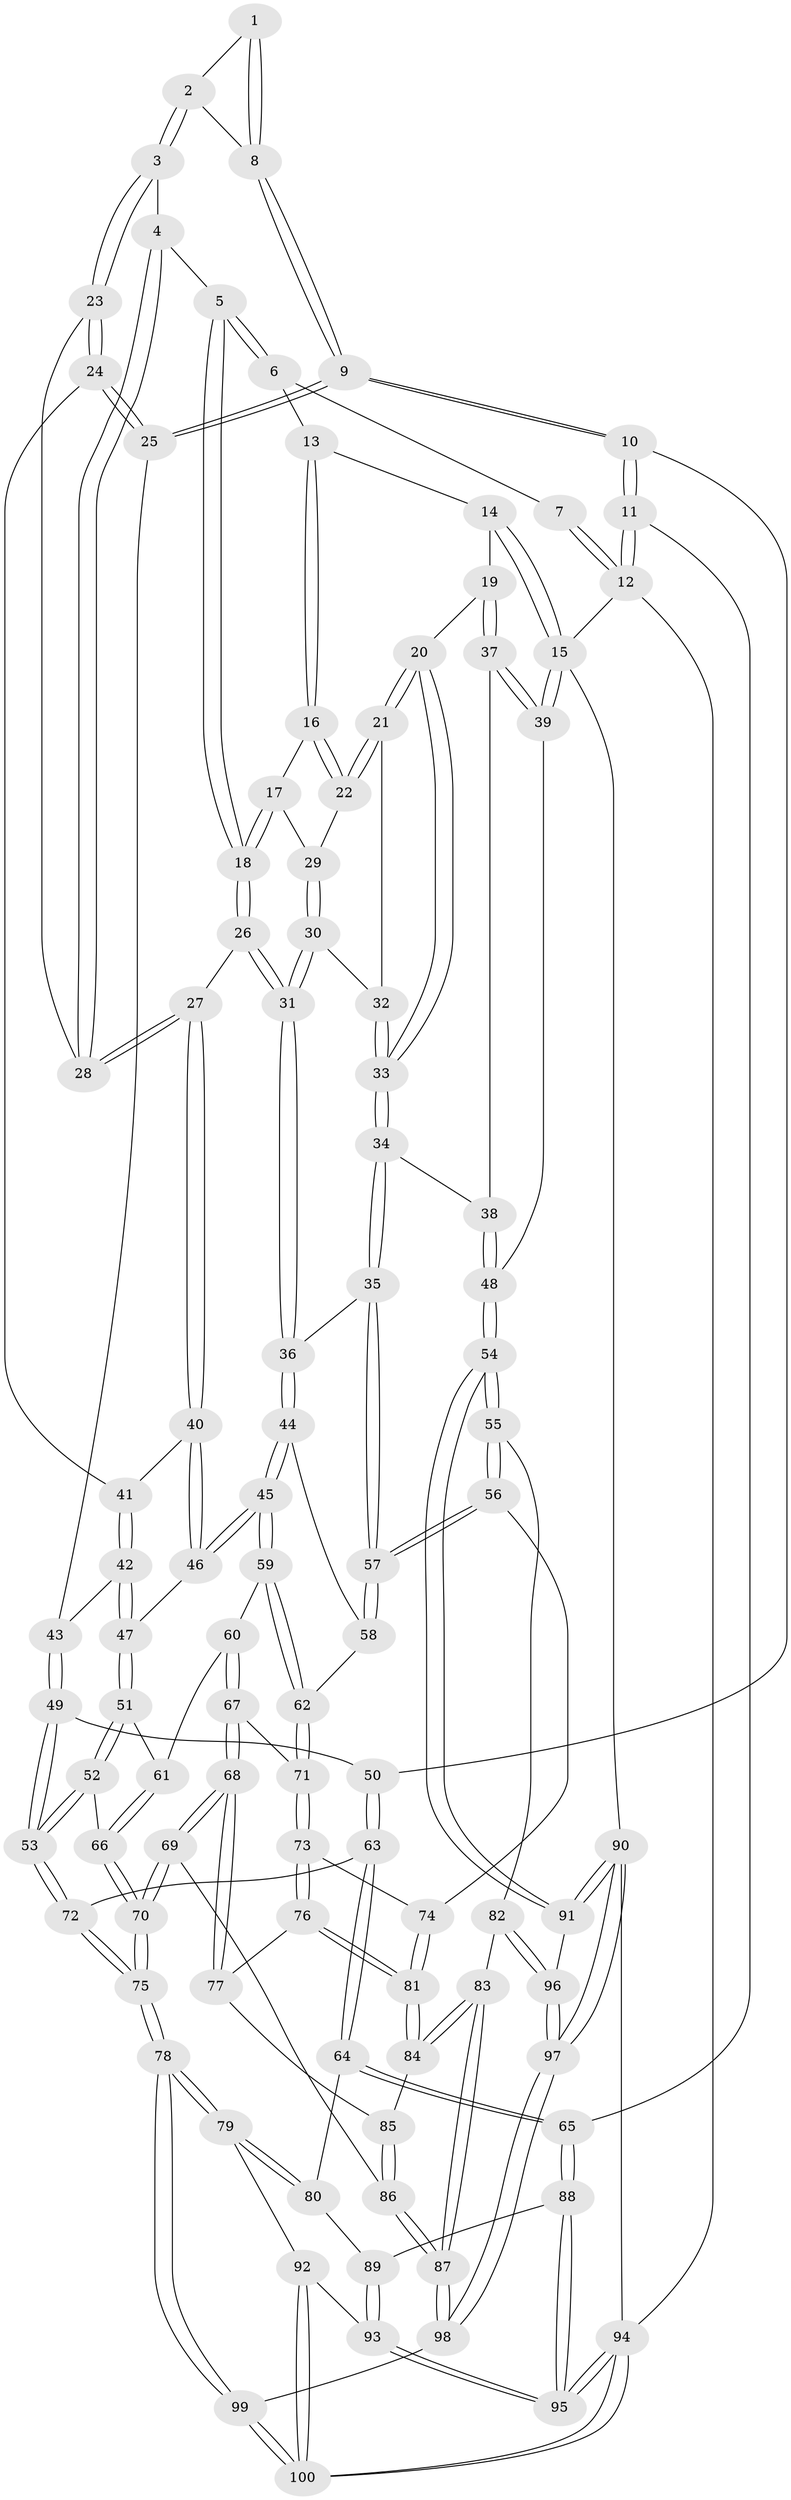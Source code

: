 // coarse degree distribution, {2: 0.16129032258064516, 4: 0.3225806451612903, 5: 0.0967741935483871, 3: 0.41935483870967744}
// Generated by graph-tools (version 1.1) at 2025/54/03/04/25 22:54:39]
// undirected, 100 vertices, 247 edges
graph export_dot {
  node [color=gray90,style=filled];
  1 [pos="+0.14155830383174667+0"];
  2 [pos="+0.20039808674508447+0.08439443697165042"];
  3 [pos="+0.2268002847438721+0.10866450921060414"];
  4 [pos="+0.33297624085762845+0.08295280298792466"];
  5 [pos="+0.41158786955785126+0"];
  6 [pos="+0.40306754892661245+0"];
  7 [pos="+0.13029824146103128+0"];
  8 [pos="+0.06918477958898354+0.105262859845567"];
  9 [pos="+0+0.29078740105453643"];
  10 [pos="+0+0.29197273910218996"];
  11 [pos="+0+0.29229019413152646"];
  12 [pos="+0+0"];
  13 [pos="+0.8163015424175372+0"];
  14 [pos="+0.952196761702061+0"];
  15 [pos="+1+0"];
  16 [pos="+0.7616182302408562+0"];
  17 [pos="+0.6186347944681584+0.10058714066761854"];
  18 [pos="+0.5494681971708485+0.11847401070452751"];
  19 [pos="+0.8734799839961545+0.17673855421328427"];
  20 [pos="+0.8290643945100102+0.16747238213360374"];
  21 [pos="+0.8202007833257218+0.15952404009796858"];
  22 [pos="+0.7913535294411244+0.1258730798655721"];
  23 [pos="+0.1850217010024196+0.23166801527488234"];
  24 [pos="+0.17771938741421894+0.25003702735305294"];
  25 [pos="+0.0813846710827738+0.3020242086179996"];
  26 [pos="+0.5185026451456679+0.21432698609168296"];
  27 [pos="+0.39731624094262274+0.26362021922613094"];
  28 [pos="+0.3535232406795829+0.15007401563402412"];
  29 [pos="+0.6734698606295377+0.14183247115879444"];
  30 [pos="+0.6869478385917058+0.19951031258300672"];
  31 [pos="+0.6078575758612564+0.2985562466448787"];
  32 [pos="+0.6956026828800176+0.203831733475667"];
  33 [pos="+0.7549092918865948+0.2574384090127773"];
  34 [pos="+0.7419449638774335+0.36709546021887485"];
  35 [pos="+0.7052197302486908+0.3916767985484276"];
  36 [pos="+0.6360642447228056+0.35927201944679277"];
  37 [pos="+1+0.25761677632264457"];
  38 [pos="+0.7621385726862698+0.36483655363270756"];
  39 [pos="+1+0.2799238383202478"];
  40 [pos="+0.38441893905024693+0.28374933131246854"];
  41 [pos="+0.34499329295413433+0.2811140184986519"];
  42 [pos="+0.21462325567177715+0.4018425371811816"];
  43 [pos="+0.17449343730282688+0.39578423346760294"];
  44 [pos="+0.469460675394777+0.44966945644729917"];
  45 [pos="+0.4491480367887922+0.4504382870947769"];
  46 [pos="+0.40247580651950526+0.4250579628164103"];
  47 [pos="+0.3559800126465059+0.45073829669242027"];
  48 [pos="+1+0.5881923409807254"];
  49 [pos="+0.1873152648144271+0.5493855335521967"];
  50 [pos="+0+0.42354856685511333"];
  51 [pos="+0.32053005514956595+0.5038727651986727"];
  52 [pos="+0.2071116535522553+0.59970764265808"];
  53 [pos="+0.20612202258560466+0.6003340505070924"];
  54 [pos="+1+0.6804471879586992"];
  55 [pos="+0.912919174255762+0.6764540341520691"];
  56 [pos="+0.7386320521796427+0.6084774540855882"];
  57 [pos="+0.7211140608794628+0.5596297926461522"];
  58 [pos="+0.5289598421605162+0.4983801002779502"];
  59 [pos="+0.4521447136522053+0.5428148393434369"];
  60 [pos="+0.44295182363264984+0.5809445662765241"];
  61 [pos="+0.374554492244192+0.5973077378379288"];
  62 [pos="+0.5551730949678946+0.6047424482994167"];
  63 [pos="+0.16159213103653705+0.6453152302498231"];
  64 [pos="+0.12408830560462765+0.663913835670505"];
  65 [pos="+0+0.6167907760962179"];
  66 [pos="+0.3671712222363076+0.611601288329962"];
  67 [pos="+0.46760361479593565+0.6779926362373597"];
  68 [pos="+0.4433387291508382+0.7490982796699549"];
  69 [pos="+0.39768470747490664+0.788881303904135"];
  70 [pos="+0.391645066515555+0.7920898817731251"];
  71 [pos="+0.5603192027623614+0.6124519122313851"];
  72 [pos="+0.1901102222305326+0.6365679722268038"];
  73 [pos="+0.710156576080116+0.6224671336411602"];
  74 [pos="+0.7223198675330189+0.6180472030503567"];
  75 [pos="+0.36279258051711405+0.8145597962910971"];
  76 [pos="+0.5870642785429522+0.7359876848148826"];
  77 [pos="+0.5798611310315771+0.7420230727149448"];
  78 [pos="+0.3590798378578155+0.8283299091799812"];
  79 [pos="+0.35820217056482007+0.8284547818413822"];
  80 [pos="+0.09886901934429197+0.7958351016340491"];
  81 [pos="+0.6719639929262675+0.7907330640084341"];
  82 [pos="+0.7606841971414561+0.846155191246047"];
  83 [pos="+0.7166513358024895+0.8521028836425893"];
  84 [pos="+0.671943687300566+0.7908407528557753"];
  85 [pos="+0.6121860990151707+0.8118639061666492"];
  86 [pos="+0.6062502767749768+0.8678986960448384"];
  87 [pos="+0.6282238600638316+0.9109671842143212"];
  88 [pos="+0+0.6883158573595062"];
  89 [pos="+0.09066172850933778+0.8130836241782006"];
  90 [pos="+1+1"];
  91 [pos="+1+0.8199279064241481"];
  92 [pos="+0.09092165204879207+0.8963163501046194"];
  93 [pos="+0.08650581545991433+0.8906672565741389"];
  94 [pos="+0+1"];
  95 [pos="+0+0.8706637896349455"];
  96 [pos="+0.7868747882588819+0.9653638764703255"];
  97 [pos="+0.6416986637573951+1"];
  98 [pos="+0.5753102806819406+1"];
  99 [pos="+0.3961755554700314+1"];
  100 [pos="+0.16508955385606608+1"];
  1 -- 2;
  1 -- 8;
  1 -- 8;
  2 -- 3;
  2 -- 3;
  2 -- 8;
  3 -- 4;
  3 -- 23;
  3 -- 23;
  4 -- 5;
  4 -- 28;
  4 -- 28;
  5 -- 6;
  5 -- 6;
  5 -- 18;
  5 -- 18;
  6 -- 7;
  6 -- 13;
  7 -- 12;
  7 -- 12;
  8 -- 9;
  8 -- 9;
  9 -- 10;
  9 -- 10;
  9 -- 25;
  9 -- 25;
  10 -- 11;
  10 -- 11;
  10 -- 50;
  11 -- 12;
  11 -- 12;
  11 -- 65;
  12 -- 15;
  12 -- 94;
  13 -- 14;
  13 -- 16;
  13 -- 16;
  14 -- 15;
  14 -- 15;
  14 -- 19;
  15 -- 39;
  15 -- 39;
  15 -- 90;
  16 -- 17;
  16 -- 22;
  16 -- 22;
  17 -- 18;
  17 -- 18;
  17 -- 29;
  18 -- 26;
  18 -- 26;
  19 -- 20;
  19 -- 37;
  19 -- 37;
  20 -- 21;
  20 -- 21;
  20 -- 33;
  20 -- 33;
  21 -- 22;
  21 -- 22;
  21 -- 32;
  22 -- 29;
  23 -- 24;
  23 -- 24;
  23 -- 28;
  24 -- 25;
  24 -- 25;
  24 -- 41;
  25 -- 43;
  26 -- 27;
  26 -- 31;
  26 -- 31;
  27 -- 28;
  27 -- 28;
  27 -- 40;
  27 -- 40;
  29 -- 30;
  29 -- 30;
  30 -- 31;
  30 -- 31;
  30 -- 32;
  31 -- 36;
  31 -- 36;
  32 -- 33;
  32 -- 33;
  33 -- 34;
  33 -- 34;
  34 -- 35;
  34 -- 35;
  34 -- 38;
  35 -- 36;
  35 -- 57;
  35 -- 57;
  36 -- 44;
  36 -- 44;
  37 -- 38;
  37 -- 39;
  37 -- 39;
  38 -- 48;
  38 -- 48;
  39 -- 48;
  40 -- 41;
  40 -- 46;
  40 -- 46;
  41 -- 42;
  41 -- 42;
  42 -- 43;
  42 -- 47;
  42 -- 47;
  43 -- 49;
  43 -- 49;
  44 -- 45;
  44 -- 45;
  44 -- 58;
  45 -- 46;
  45 -- 46;
  45 -- 59;
  45 -- 59;
  46 -- 47;
  47 -- 51;
  47 -- 51;
  48 -- 54;
  48 -- 54;
  49 -- 50;
  49 -- 53;
  49 -- 53;
  50 -- 63;
  50 -- 63;
  51 -- 52;
  51 -- 52;
  51 -- 61;
  52 -- 53;
  52 -- 53;
  52 -- 66;
  53 -- 72;
  53 -- 72;
  54 -- 55;
  54 -- 55;
  54 -- 91;
  54 -- 91;
  55 -- 56;
  55 -- 56;
  55 -- 82;
  56 -- 57;
  56 -- 57;
  56 -- 74;
  57 -- 58;
  57 -- 58;
  58 -- 62;
  59 -- 60;
  59 -- 62;
  59 -- 62;
  60 -- 61;
  60 -- 67;
  60 -- 67;
  61 -- 66;
  61 -- 66;
  62 -- 71;
  62 -- 71;
  63 -- 64;
  63 -- 64;
  63 -- 72;
  64 -- 65;
  64 -- 65;
  64 -- 80;
  65 -- 88;
  65 -- 88;
  66 -- 70;
  66 -- 70;
  67 -- 68;
  67 -- 68;
  67 -- 71;
  68 -- 69;
  68 -- 69;
  68 -- 77;
  68 -- 77;
  69 -- 70;
  69 -- 70;
  69 -- 86;
  70 -- 75;
  70 -- 75;
  71 -- 73;
  71 -- 73;
  72 -- 75;
  72 -- 75;
  73 -- 74;
  73 -- 76;
  73 -- 76;
  74 -- 81;
  74 -- 81;
  75 -- 78;
  75 -- 78;
  76 -- 77;
  76 -- 81;
  76 -- 81;
  77 -- 85;
  78 -- 79;
  78 -- 79;
  78 -- 99;
  78 -- 99;
  79 -- 80;
  79 -- 80;
  79 -- 92;
  80 -- 89;
  81 -- 84;
  81 -- 84;
  82 -- 83;
  82 -- 96;
  82 -- 96;
  83 -- 84;
  83 -- 84;
  83 -- 87;
  83 -- 87;
  84 -- 85;
  85 -- 86;
  85 -- 86;
  86 -- 87;
  86 -- 87;
  87 -- 98;
  87 -- 98;
  88 -- 89;
  88 -- 95;
  88 -- 95;
  89 -- 93;
  89 -- 93;
  90 -- 91;
  90 -- 91;
  90 -- 97;
  90 -- 97;
  90 -- 94;
  91 -- 96;
  92 -- 93;
  92 -- 100;
  92 -- 100;
  93 -- 95;
  93 -- 95;
  94 -- 95;
  94 -- 95;
  94 -- 100;
  94 -- 100;
  96 -- 97;
  96 -- 97;
  97 -- 98;
  97 -- 98;
  98 -- 99;
  99 -- 100;
  99 -- 100;
}
